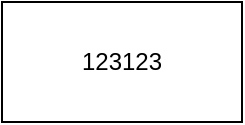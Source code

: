 <mxfile version="12.2.4" pages="1"><diagram id="vknM0KYCZObk2hPpuepO" name="第 1 页"><mxGraphModel dx="716" dy="667" grid="1" gridSize="10" guides="1" tooltips="1" connect="1" arrows="1" fold="1" page="1" pageScale="1" pageWidth="827" pageHeight="1169" math="0" shadow="0"><root><mxCell id="0"/><mxCell id="1" parent="0"/><mxCell id="2" value="123123" style="rounded=0;whiteSpace=wrap;html=1;" parent="1" vertex="1"><mxGeometry x="20" y="20" width="120" height="60" as="geometry"/></mxCell></root></mxGraphModel></diagram></mxfile>